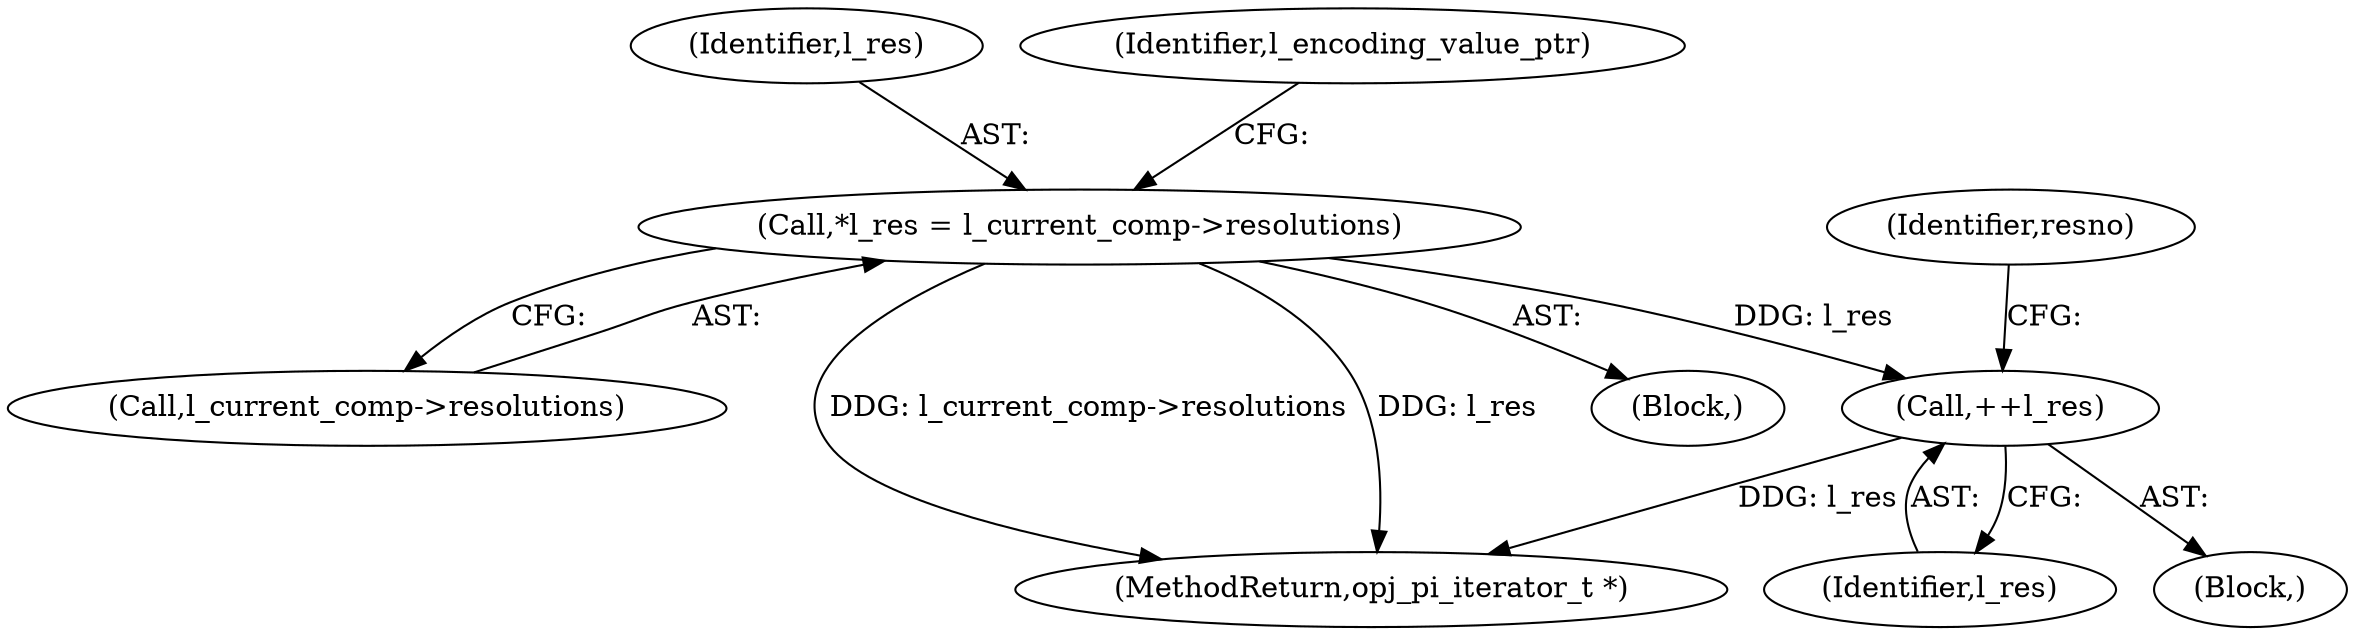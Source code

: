 digraph "0_openjpeg_c16bc057ba3f125051c9966cf1f5b68a05681de4@pointer" {
"1000496" [label="(Call,++l_res)"];
"1000432" [label="(Call,*l_res = l_current_comp->resolutions)"];
"1000434" [label="(Call,l_current_comp->resolutions)"];
"1000696" [label="(MethodReturn,opj_pi_iterator_t *)"];
"1000432" [label="(Call,*l_res = l_current_comp->resolutions)"];
"1000433" [label="(Identifier,l_res)"];
"1000496" [label="(Call,++l_res)"];
"1000467" [label="(Block,)"];
"1000438" [label="(Identifier,l_encoding_value_ptr)"];
"1000497" [label="(Identifier,l_res)"];
"1000430" [label="(Block,)"];
"1000466" [label="(Identifier,resno)"];
"1000496" -> "1000467"  [label="AST: "];
"1000496" -> "1000497"  [label="CFG: "];
"1000497" -> "1000496"  [label="AST: "];
"1000466" -> "1000496"  [label="CFG: "];
"1000496" -> "1000696"  [label="DDG: l_res"];
"1000432" -> "1000496"  [label="DDG: l_res"];
"1000432" -> "1000430"  [label="AST: "];
"1000432" -> "1000434"  [label="CFG: "];
"1000433" -> "1000432"  [label="AST: "];
"1000434" -> "1000432"  [label="AST: "];
"1000438" -> "1000432"  [label="CFG: "];
"1000432" -> "1000696"  [label="DDG: l_current_comp->resolutions"];
"1000432" -> "1000696"  [label="DDG: l_res"];
}
